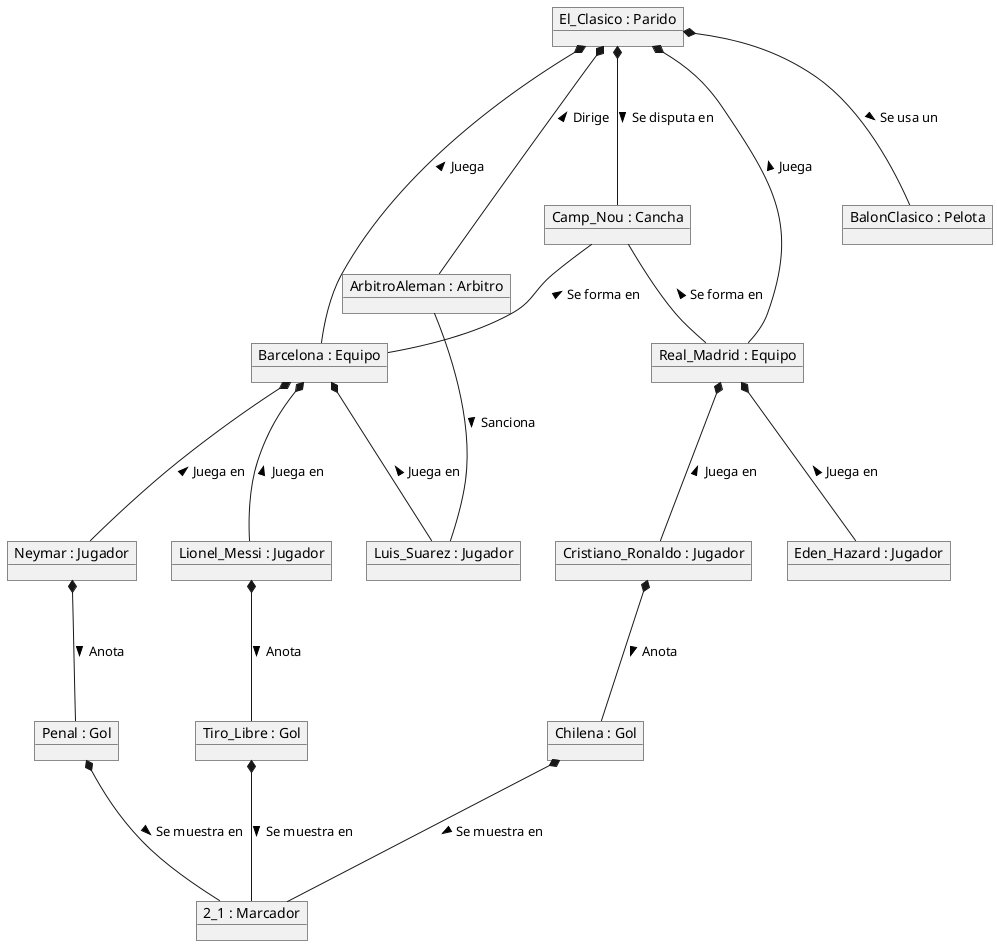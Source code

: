 @startuml Football
object "El_Clasico : Parido" as El_Clasico
object "Real_Madrid : Equipo" as Real_Madrid
object "Barcelona : Equipo" as Barcelona 
object "Camp_Nou : Cancha" as Camp_Nou
object "BalonClasico : Pelota" as BalonClasico
Object "2_1 : Marcador" as 2_1
object "ArbitroAleman : Arbitro" as ArbitroAleman
object "Cristiano_Ronaldo : Jugador" as Cristiano_Ronaldo
object "Lionel_Messi : Jugador" as Lionel_Messi
object "Neymar : Jugador" as Neymar
object "Luis_Suarez : Jugador" as Luis_Suarez
object "Eden_Hazard : Jugador" as Eden_Hazard
object "Tiro_Libre : Gol" as Tiro_Libre
object "Penal : Gol" as Penal
object "Chilena : Gol" as Chilena

Real_Madrid -u-* El_Clasico : Juega >
Barcelona -u-* El_Clasico : Juega >
Real_Madrid -u- Camp_Nou : Se forma en >
Barcelona -u- Camp_Nou : Se forma en >
Barcelona *--- Lionel_Messi : Juega en <
Barcelona *--- Neymar : Juega en <
Barcelona *--- Luis_Suarez : Juega en <
Real_Madrid *--- Cristiano_Ronaldo : Juega en <
Real_Madrid *--- Eden_Hazard : Juega en <
El_Clasico *--- ArbitroAleman : Dirige <
ArbitroAleman --- Luis_Suarez : Sanciona >
El_Clasico *--- BalonClasico : Se usa un >
El_Clasico *--- Camp_Nou :  Se disputa en >
Lionel_Messi *--- Tiro_Libre : Anota >
Neymar *--- Penal : Anota >
Cristiano_Ronaldo *--- Chilena : Anota >
Tiro_Libre *--- 2_1 : Se muestra en >
Penal *--- 2_1 : Se muestra en >
Chilena *--- 2_1 : Se muestra en >

@enduml
